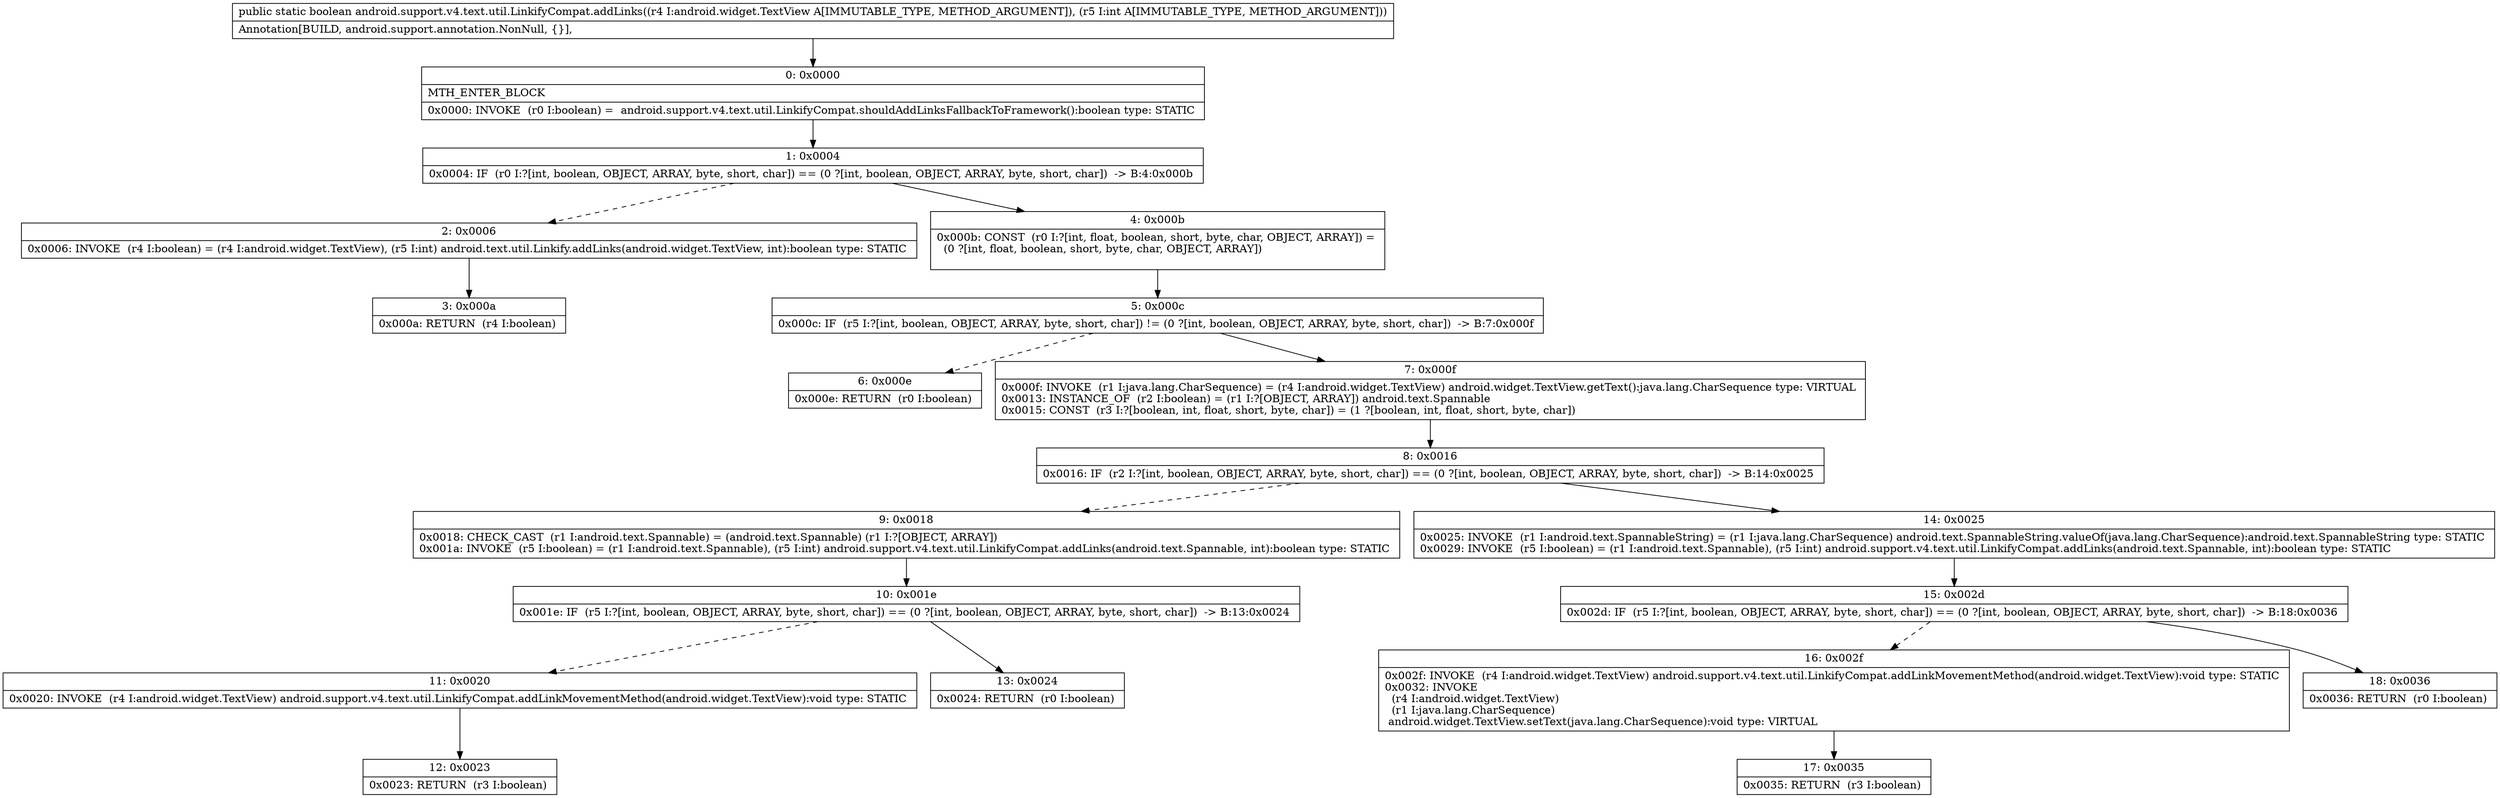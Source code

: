 digraph "CFG forandroid.support.v4.text.util.LinkifyCompat.addLinks(Landroid\/widget\/TextView;I)Z" {
Node_0 [shape=record,label="{0\:\ 0x0000|MTH_ENTER_BLOCK\l|0x0000: INVOKE  (r0 I:boolean) =  android.support.v4.text.util.LinkifyCompat.shouldAddLinksFallbackToFramework():boolean type: STATIC \l}"];
Node_1 [shape=record,label="{1\:\ 0x0004|0x0004: IF  (r0 I:?[int, boolean, OBJECT, ARRAY, byte, short, char]) == (0 ?[int, boolean, OBJECT, ARRAY, byte, short, char])  \-\> B:4:0x000b \l}"];
Node_2 [shape=record,label="{2\:\ 0x0006|0x0006: INVOKE  (r4 I:boolean) = (r4 I:android.widget.TextView), (r5 I:int) android.text.util.Linkify.addLinks(android.widget.TextView, int):boolean type: STATIC \l}"];
Node_3 [shape=record,label="{3\:\ 0x000a|0x000a: RETURN  (r4 I:boolean) \l}"];
Node_4 [shape=record,label="{4\:\ 0x000b|0x000b: CONST  (r0 I:?[int, float, boolean, short, byte, char, OBJECT, ARRAY]) = \l  (0 ?[int, float, boolean, short, byte, char, OBJECT, ARRAY])\l \l}"];
Node_5 [shape=record,label="{5\:\ 0x000c|0x000c: IF  (r5 I:?[int, boolean, OBJECT, ARRAY, byte, short, char]) != (0 ?[int, boolean, OBJECT, ARRAY, byte, short, char])  \-\> B:7:0x000f \l}"];
Node_6 [shape=record,label="{6\:\ 0x000e|0x000e: RETURN  (r0 I:boolean) \l}"];
Node_7 [shape=record,label="{7\:\ 0x000f|0x000f: INVOKE  (r1 I:java.lang.CharSequence) = (r4 I:android.widget.TextView) android.widget.TextView.getText():java.lang.CharSequence type: VIRTUAL \l0x0013: INSTANCE_OF  (r2 I:boolean) = (r1 I:?[OBJECT, ARRAY]) android.text.Spannable \l0x0015: CONST  (r3 I:?[boolean, int, float, short, byte, char]) = (1 ?[boolean, int, float, short, byte, char]) \l}"];
Node_8 [shape=record,label="{8\:\ 0x0016|0x0016: IF  (r2 I:?[int, boolean, OBJECT, ARRAY, byte, short, char]) == (0 ?[int, boolean, OBJECT, ARRAY, byte, short, char])  \-\> B:14:0x0025 \l}"];
Node_9 [shape=record,label="{9\:\ 0x0018|0x0018: CHECK_CAST  (r1 I:android.text.Spannable) = (android.text.Spannable) (r1 I:?[OBJECT, ARRAY]) \l0x001a: INVOKE  (r5 I:boolean) = (r1 I:android.text.Spannable), (r5 I:int) android.support.v4.text.util.LinkifyCompat.addLinks(android.text.Spannable, int):boolean type: STATIC \l}"];
Node_10 [shape=record,label="{10\:\ 0x001e|0x001e: IF  (r5 I:?[int, boolean, OBJECT, ARRAY, byte, short, char]) == (0 ?[int, boolean, OBJECT, ARRAY, byte, short, char])  \-\> B:13:0x0024 \l}"];
Node_11 [shape=record,label="{11\:\ 0x0020|0x0020: INVOKE  (r4 I:android.widget.TextView) android.support.v4.text.util.LinkifyCompat.addLinkMovementMethod(android.widget.TextView):void type: STATIC \l}"];
Node_12 [shape=record,label="{12\:\ 0x0023|0x0023: RETURN  (r3 I:boolean) \l}"];
Node_13 [shape=record,label="{13\:\ 0x0024|0x0024: RETURN  (r0 I:boolean) \l}"];
Node_14 [shape=record,label="{14\:\ 0x0025|0x0025: INVOKE  (r1 I:android.text.SpannableString) = (r1 I:java.lang.CharSequence) android.text.SpannableString.valueOf(java.lang.CharSequence):android.text.SpannableString type: STATIC \l0x0029: INVOKE  (r5 I:boolean) = (r1 I:android.text.Spannable), (r5 I:int) android.support.v4.text.util.LinkifyCompat.addLinks(android.text.Spannable, int):boolean type: STATIC \l}"];
Node_15 [shape=record,label="{15\:\ 0x002d|0x002d: IF  (r5 I:?[int, boolean, OBJECT, ARRAY, byte, short, char]) == (0 ?[int, boolean, OBJECT, ARRAY, byte, short, char])  \-\> B:18:0x0036 \l}"];
Node_16 [shape=record,label="{16\:\ 0x002f|0x002f: INVOKE  (r4 I:android.widget.TextView) android.support.v4.text.util.LinkifyCompat.addLinkMovementMethod(android.widget.TextView):void type: STATIC \l0x0032: INVOKE  \l  (r4 I:android.widget.TextView)\l  (r1 I:java.lang.CharSequence)\l android.widget.TextView.setText(java.lang.CharSequence):void type: VIRTUAL \l}"];
Node_17 [shape=record,label="{17\:\ 0x0035|0x0035: RETURN  (r3 I:boolean) \l}"];
Node_18 [shape=record,label="{18\:\ 0x0036|0x0036: RETURN  (r0 I:boolean) \l}"];
MethodNode[shape=record,label="{public static boolean android.support.v4.text.util.LinkifyCompat.addLinks((r4 I:android.widget.TextView A[IMMUTABLE_TYPE, METHOD_ARGUMENT]), (r5 I:int A[IMMUTABLE_TYPE, METHOD_ARGUMENT]))  | Annotation[BUILD, android.support.annotation.NonNull, \{\}], \l}"];
MethodNode -> Node_0;
Node_0 -> Node_1;
Node_1 -> Node_2[style=dashed];
Node_1 -> Node_4;
Node_2 -> Node_3;
Node_4 -> Node_5;
Node_5 -> Node_6[style=dashed];
Node_5 -> Node_7;
Node_7 -> Node_8;
Node_8 -> Node_9[style=dashed];
Node_8 -> Node_14;
Node_9 -> Node_10;
Node_10 -> Node_11[style=dashed];
Node_10 -> Node_13;
Node_11 -> Node_12;
Node_14 -> Node_15;
Node_15 -> Node_16[style=dashed];
Node_15 -> Node_18;
Node_16 -> Node_17;
}

